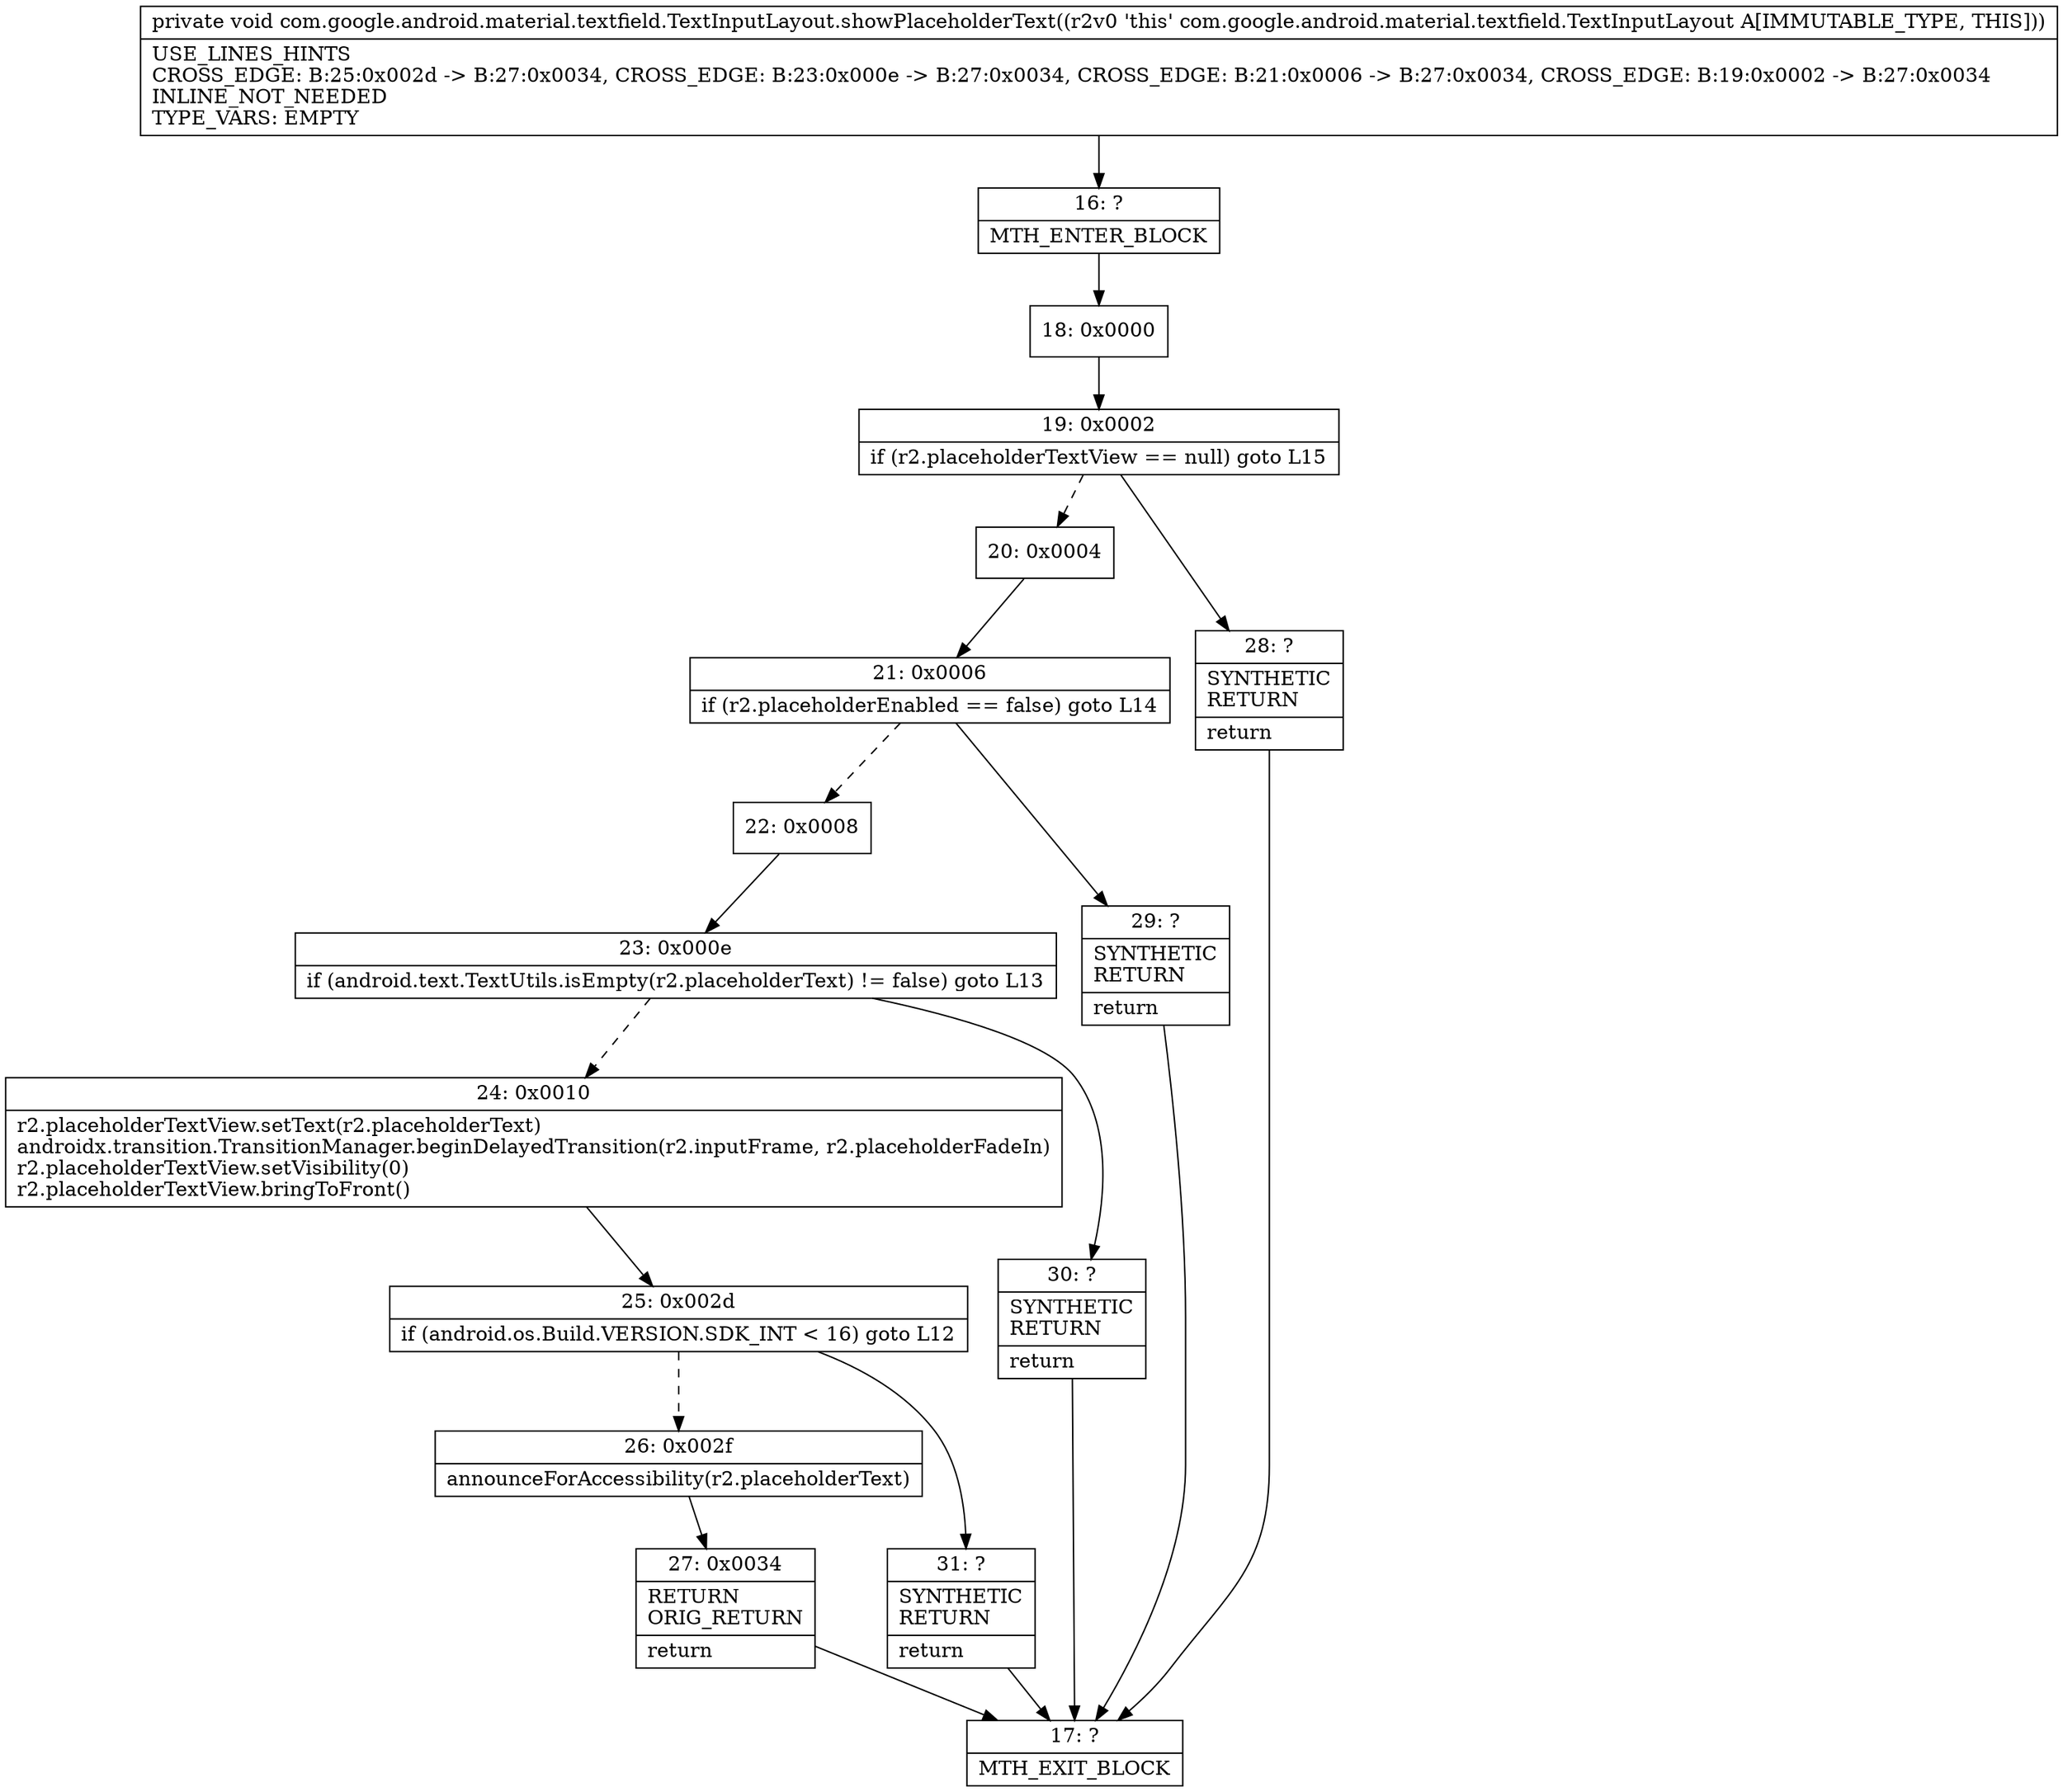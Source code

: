 digraph "CFG forcom.google.android.material.textfield.TextInputLayout.showPlaceholderText()V" {
Node_16 [shape=record,label="{16\:\ ?|MTH_ENTER_BLOCK\l}"];
Node_18 [shape=record,label="{18\:\ 0x0000}"];
Node_19 [shape=record,label="{19\:\ 0x0002|if (r2.placeholderTextView == null) goto L15\l}"];
Node_20 [shape=record,label="{20\:\ 0x0004}"];
Node_21 [shape=record,label="{21\:\ 0x0006|if (r2.placeholderEnabled == false) goto L14\l}"];
Node_22 [shape=record,label="{22\:\ 0x0008}"];
Node_23 [shape=record,label="{23\:\ 0x000e|if (android.text.TextUtils.isEmpty(r2.placeholderText) != false) goto L13\l}"];
Node_24 [shape=record,label="{24\:\ 0x0010|r2.placeholderTextView.setText(r2.placeholderText)\landroidx.transition.TransitionManager.beginDelayedTransition(r2.inputFrame, r2.placeholderFadeIn)\lr2.placeholderTextView.setVisibility(0)\lr2.placeholderTextView.bringToFront()\l}"];
Node_25 [shape=record,label="{25\:\ 0x002d|if (android.os.Build.VERSION.SDK_INT \< 16) goto L12\l}"];
Node_26 [shape=record,label="{26\:\ 0x002f|announceForAccessibility(r2.placeholderText)\l}"];
Node_27 [shape=record,label="{27\:\ 0x0034|RETURN\lORIG_RETURN\l|return\l}"];
Node_17 [shape=record,label="{17\:\ ?|MTH_EXIT_BLOCK\l}"];
Node_31 [shape=record,label="{31\:\ ?|SYNTHETIC\lRETURN\l|return\l}"];
Node_30 [shape=record,label="{30\:\ ?|SYNTHETIC\lRETURN\l|return\l}"];
Node_29 [shape=record,label="{29\:\ ?|SYNTHETIC\lRETURN\l|return\l}"];
Node_28 [shape=record,label="{28\:\ ?|SYNTHETIC\lRETURN\l|return\l}"];
MethodNode[shape=record,label="{private void com.google.android.material.textfield.TextInputLayout.showPlaceholderText((r2v0 'this' com.google.android.material.textfield.TextInputLayout A[IMMUTABLE_TYPE, THIS]))  | USE_LINES_HINTS\lCROSS_EDGE: B:25:0x002d \-\> B:27:0x0034, CROSS_EDGE: B:23:0x000e \-\> B:27:0x0034, CROSS_EDGE: B:21:0x0006 \-\> B:27:0x0034, CROSS_EDGE: B:19:0x0002 \-\> B:27:0x0034\lINLINE_NOT_NEEDED\lTYPE_VARS: EMPTY\l}"];
MethodNode -> Node_16;Node_16 -> Node_18;
Node_18 -> Node_19;
Node_19 -> Node_20[style=dashed];
Node_19 -> Node_28;
Node_20 -> Node_21;
Node_21 -> Node_22[style=dashed];
Node_21 -> Node_29;
Node_22 -> Node_23;
Node_23 -> Node_24[style=dashed];
Node_23 -> Node_30;
Node_24 -> Node_25;
Node_25 -> Node_26[style=dashed];
Node_25 -> Node_31;
Node_26 -> Node_27;
Node_27 -> Node_17;
Node_31 -> Node_17;
Node_30 -> Node_17;
Node_29 -> Node_17;
Node_28 -> Node_17;
}

